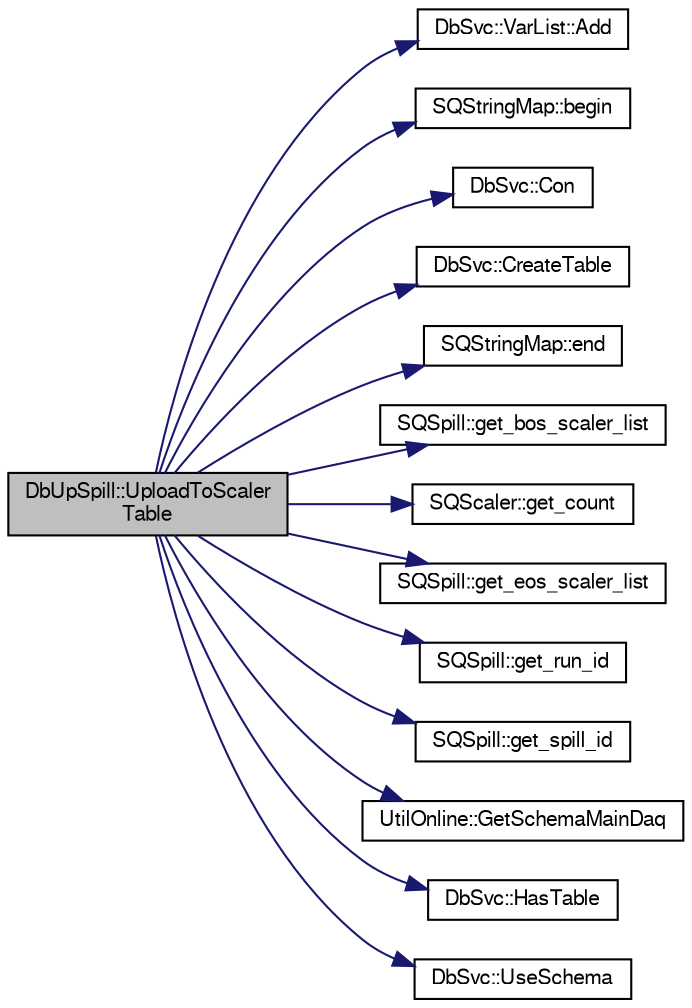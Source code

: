 digraph "DbUpSpill::UploadToScalerTable"
{
  bgcolor="transparent";
  edge [fontname="FreeSans",fontsize="10",labelfontname="FreeSans",labelfontsize="10"];
  node [fontname="FreeSans",fontsize="10",shape=record];
  rankdir="LR";
  Node1 [label="DbUpSpill::UploadToScaler\lTable",height=0.2,width=0.4,color="black", fillcolor="grey75", style="filled" fontcolor="black"];
  Node1 -> Node2 [color="midnightblue",fontsize="10",style="solid",fontname="FreeSans"];
  Node2 [label="DbSvc::VarList::Add",height=0.2,width=0.4,color="black",URL="$da/dfa/classDbSvc_1_1VarList.html#a8835fc0ecc4041873b5e15dbb35a5218"];
  Node1 -> Node3 [color="midnightblue",fontsize="10",style="solid",fontname="FreeSans"];
  Node3 [label="SQStringMap::begin",height=0.2,width=0.4,color="black",URL="$d7/d7d/classSQStringMap.html#a8f02e6b73ce6ca7493c227c7a01515b5"];
  Node1 -> Node4 [color="midnightblue",fontsize="10",style="solid",fontname="FreeSans"];
  Node4 [label="DbSvc::Con",height=0.2,width=0.4,color="black",URL="$d2/da4/classDbSvc.html#af342c238c151003ac35ca3e96f60d02e"];
  Node1 -> Node5 [color="midnightblue",fontsize="10",style="solid",fontname="FreeSans"];
  Node5 [label="DbSvc::CreateTable",height=0.2,width=0.4,color="black",URL="$d2/da4/classDbSvc.html#abc037dbd5084422aacdfa76bd0e8d2b7"];
  Node1 -> Node6 [color="midnightblue",fontsize="10",style="solid",fontname="FreeSans"];
  Node6 [label="SQStringMap::end",height=0.2,width=0.4,color="black",URL="$d7/d7d/classSQStringMap.html#ade1a7cf83015eb1945fe3f60310b92b3"];
  Node1 -> Node7 [color="midnightblue",fontsize="10",style="solid",fontname="FreeSans"];
  Node7 [label="SQSpill::get_bos_scaler_list",height=0.2,width=0.4,color="black",URL="$d0/d78/classSQSpill.html#a3684c1d2d9faa353d7b1c2cb628dd335"];
  Node1 -> Node8 [color="midnightblue",fontsize="10",style="solid",fontname="FreeSans"];
  Node8 [label="SQScaler::get_count",height=0.2,width=0.4,color="black",URL="$d7/d5e/classSQScaler.html#aa89531f3f2209773b8f6517b0dd59748"];
  Node1 -> Node9 [color="midnightblue",fontsize="10",style="solid",fontname="FreeSans"];
  Node9 [label="SQSpill::get_eos_scaler_list",height=0.2,width=0.4,color="black",URL="$d0/d78/classSQSpill.html#aac5a4305abdcbeddafdf683120eb62e6"];
  Node1 -> Node10 [color="midnightblue",fontsize="10",style="solid",fontname="FreeSans"];
  Node10 [label="SQSpill::get_run_id",height=0.2,width=0.4,color="black",URL="$d0/d78/classSQSpill.html#a940eba0e42d0da3de695d3d1cb297ff5"];
  Node1 -> Node11 [color="midnightblue",fontsize="10",style="solid",fontname="FreeSans"];
  Node11 [label="SQSpill::get_spill_id",height=0.2,width=0.4,color="black",URL="$d0/d78/classSQSpill.html#a29e7126ee7862f88c4aca1f9f38ad52f"];
  Node1 -> Node12 [color="midnightblue",fontsize="10",style="solid",fontname="FreeSans"];
  Node12 [label="UtilOnline::GetSchemaMainDaq",height=0.2,width=0.4,color="black",URL="$df/da2/classUtilOnline.html#a00d1fcb82a573b7108b27d67e4320b63"];
  Node1 -> Node13 [color="midnightblue",fontsize="10",style="solid",fontname="FreeSans"];
  Node13 [label="DbSvc::HasTable",height=0.2,width=0.4,color="black",URL="$d2/da4/classDbSvc.html#af7e30673551b9cbc6d0ad9e37e4ec35b"];
  Node1 -> Node14 [color="midnightblue",fontsize="10",style="solid",fontname="FreeSans"];
  Node14 [label="DbSvc::UseSchema",height=0.2,width=0.4,color="black",URL="$d2/da4/classDbSvc.html#a7e4cc05e20e0a21eef9c185c34c51044"];
}
